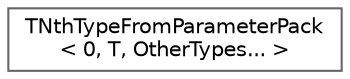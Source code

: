 digraph "Graphical Class Hierarchy"
{
 // INTERACTIVE_SVG=YES
 // LATEX_PDF_SIZE
  bgcolor="transparent";
  edge [fontname=Helvetica,fontsize=10,labelfontname=Helvetica,labelfontsize=10];
  node [fontname=Helvetica,fontsize=10,shape=box,height=0.2,width=0.4];
  rankdir="LR";
  Node0 [id="Node000000",label="TNthTypeFromParameterPack\l\< 0, T, OtherTypes... \>",height=0.2,width=0.4,color="grey40", fillcolor="white", style="filled",URL="$d4/d78/structTNthTypeFromParameterPack_3_010_00_01T_00_01OtherTypes_8_8_8_01_4.html",tooltip=" "];
}
